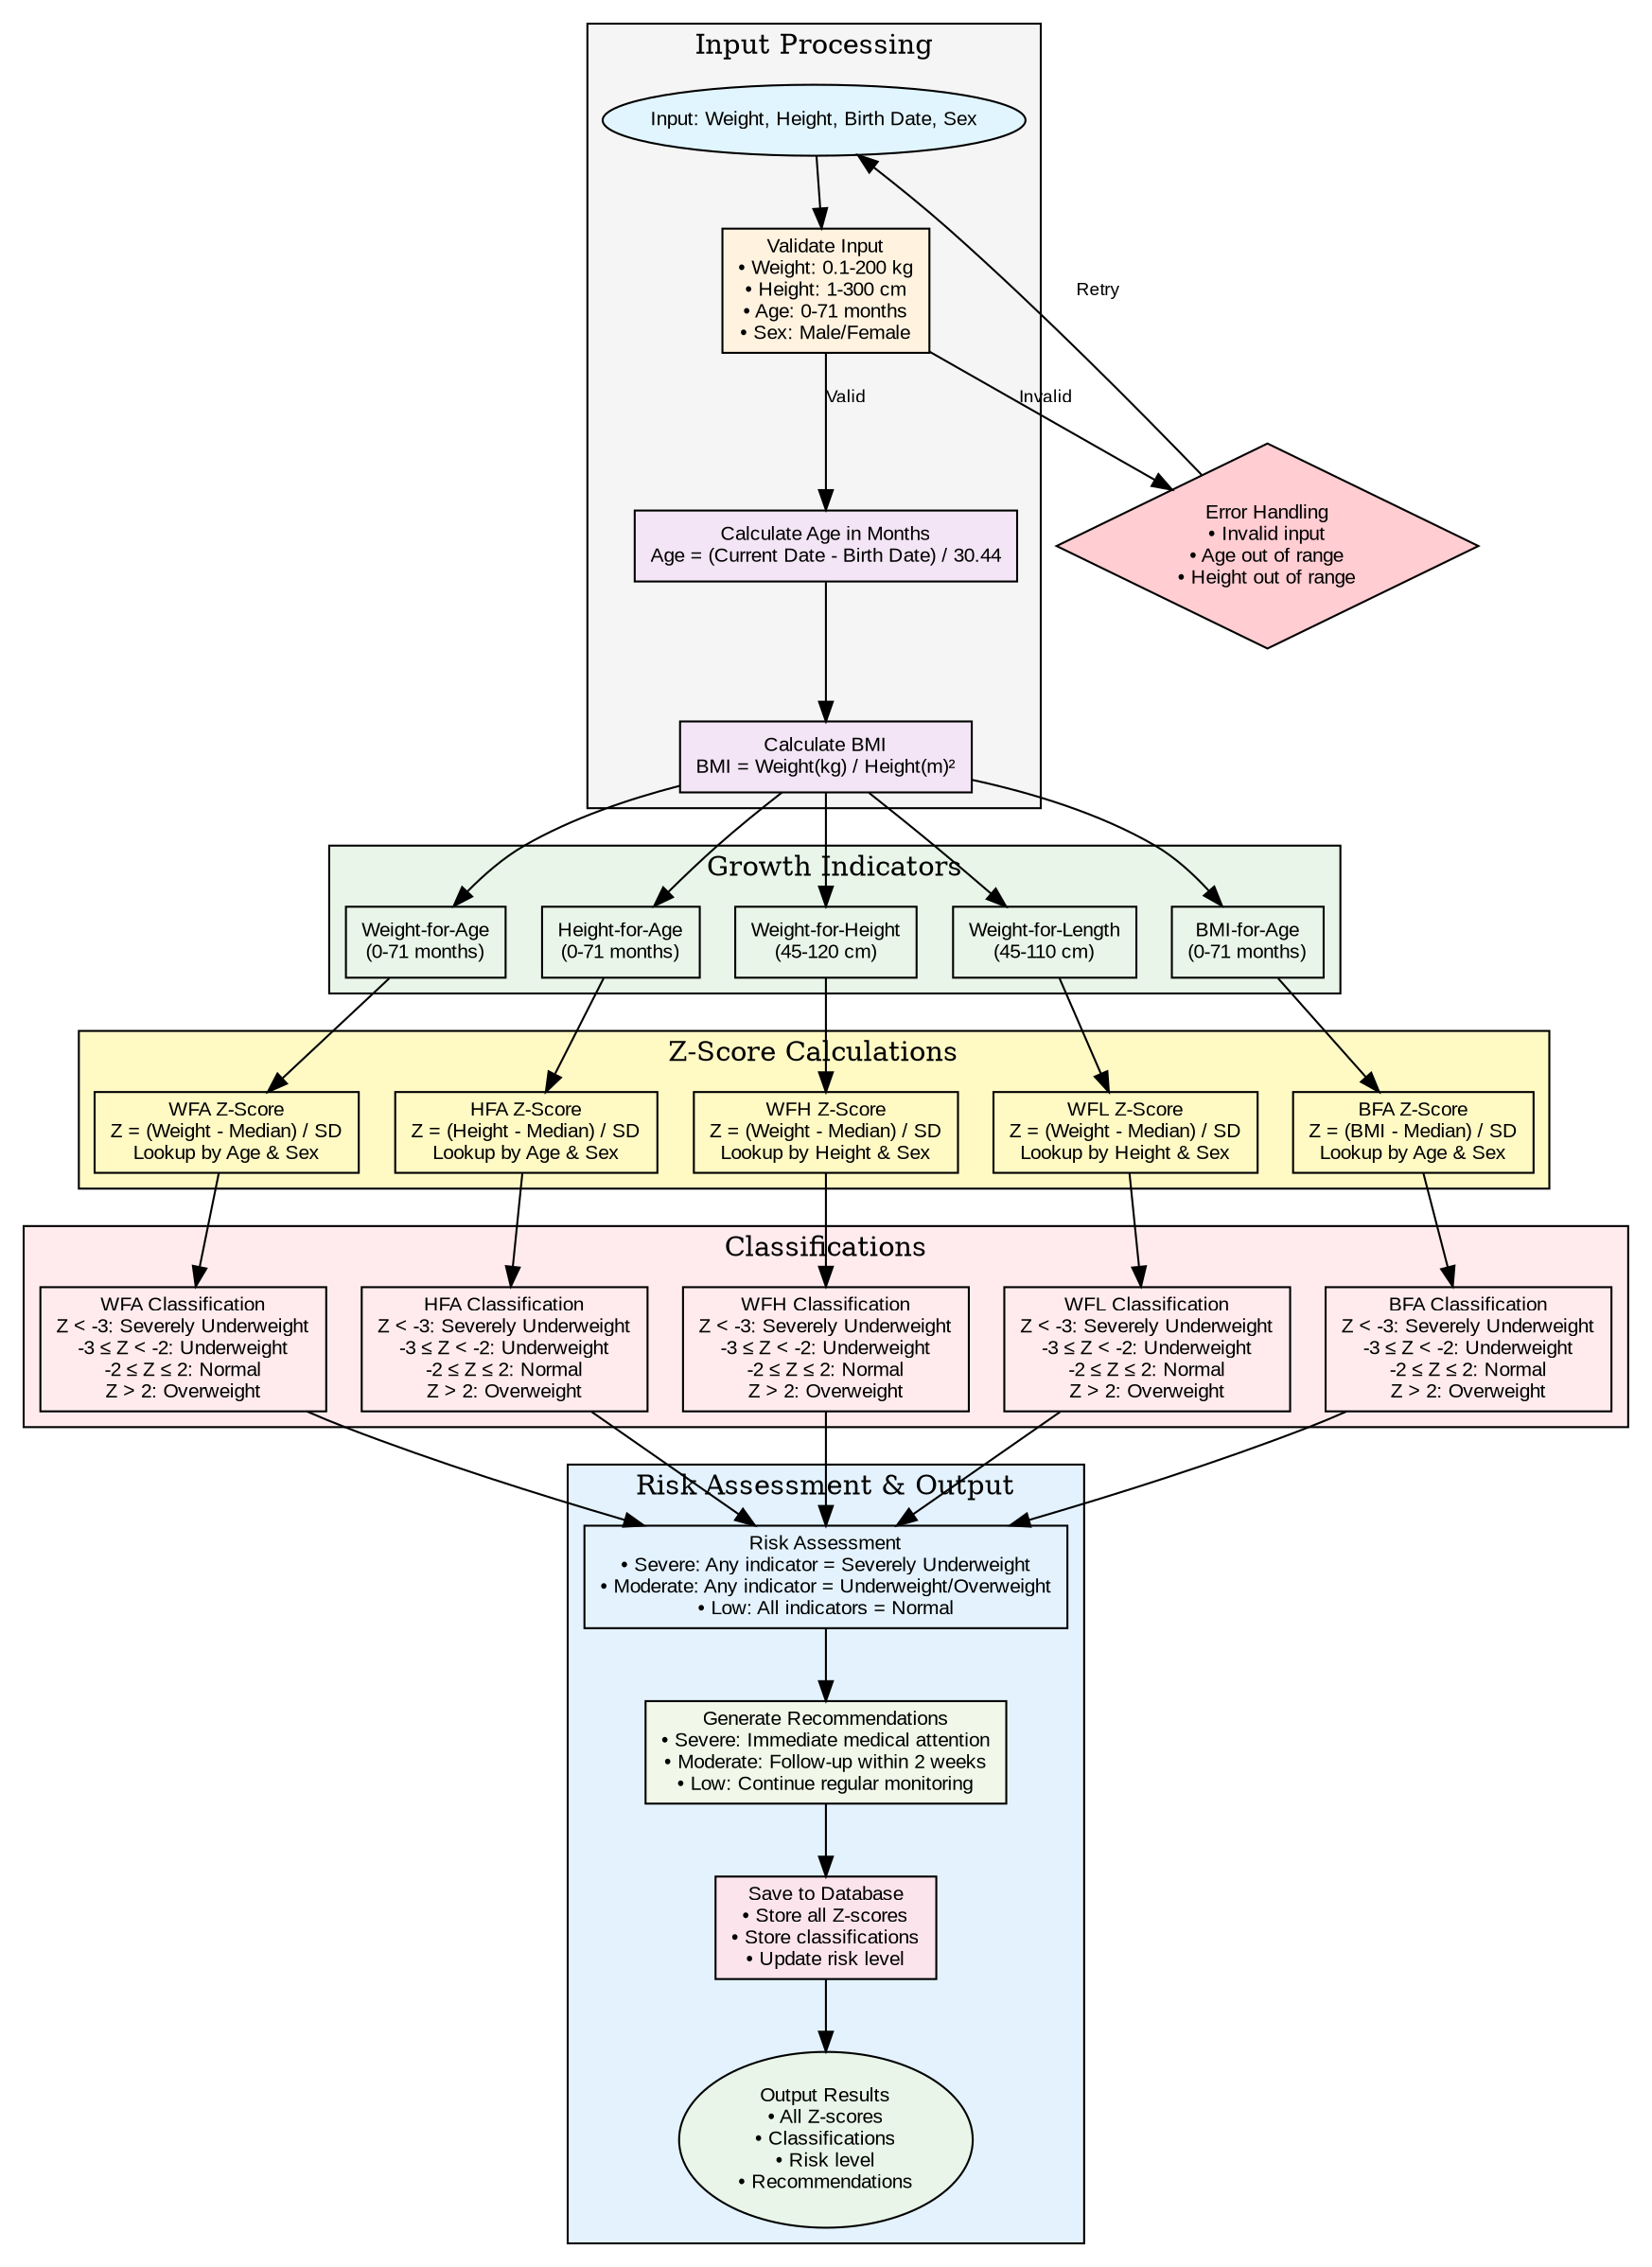 digraph WHOGrowthStandardsDecisionTree {
    // Graph styling
    rankdir=TB;
    node [shape=box, style=filled, fontname="Arial", fontsize=10];
    edge [fontname="Arial", fontsize=9];
    
    // Start node
    start [label="Input: Weight, Height, Birth Date, Sex", fillcolor="#e1f5fe", shape=ellipse];
    
    // Validation nodes
    validate [label="Validate Input\n• Weight: 0.1-200 kg\n• Height: 1-300 cm\n• Age: 0-71 months\n• Sex: Male/Female", fillcolor="#fff3e0"];
    
    // Age calculation
    calcAge [label="Calculate Age in Months\nAge = (Current Date - Birth Date) / 30.44", fillcolor="#f3e5f5"];
    
    // BMI calculation
    calcBMI [label="Calculate BMI\nBMI = Weight(kg) / Height(m)²", fillcolor="#f3e5f5"];
    
    // Main decision branches
    wfa [label="Weight-for-Age\n(0-71 months)", fillcolor="#e8f5e8"];
    hfa [label="Height-for-Age\n(0-71 months)", fillcolor="#e8f5e8"];
    wfh [label="Weight-for-Height\n(45-120 cm)", fillcolor="#e8f5e8"];
    wfl [label="Weight-for-Length\n(45-110 cm)", fillcolor="#e8f5e8"];
    bfa [label="BMI-for-Age\n(0-71 months)", fillcolor="#e8f5e8"];
    
    // Z-score calculation nodes
    wfaCalc [label="WFA Z-Score\nZ = (Weight - Median) / SD\nLookup by Age & Sex", fillcolor="#fff9c4"];
    hfaCalc [label="HFA Z-Score\nZ = (Height - Median) / SD\nLookup by Age & Sex", fillcolor="#fff9c4"];
    wfhCalc [label="WFH Z-Score\nZ = (Weight - Median) / SD\nLookup by Height & Sex", fillcolor="#fff9c4"];
    wflCalc [label="WFL Z-Score\nZ = (Weight - Median) / SD\nLookup by Height & Sex", fillcolor="#fff9c4"];
    bfaCalc [label="BFA Z-Score\nZ = (BMI - Median) / SD\nLookup by Age & Sex", fillcolor="#fff9c4"];
    
    // Classification decision nodes
    wfaClass [label="WFA Classification\nZ < -3: Severely Underweight\n-3 ≤ Z < -2: Underweight\n-2 ≤ Z ≤ 2: Normal\nZ > 2: Overweight", fillcolor="#ffebee"];
    hfaClass [label="HFA Classification\nZ < -3: Severely Underweight\n-3 ≤ Z < -2: Underweight\n-2 ≤ Z ≤ 2: Normal\nZ > 2: Overweight", fillcolor="#ffebee"];
    wfhClass [label="WFH Classification\nZ < -3: Severely Underweight\n-3 ≤ Z < -2: Underweight\n-2 ≤ Z ≤ 2: Normal\nZ > 2: Overweight", fillcolor="#ffebee"];
    wflClass [label="WFL Classification\nZ < -3: Severely Underweight\n-3 ≤ Z < -2: Underweight\n-2 ≤ Z ≤ 2: Normal\nZ > 2: Overweight", fillcolor="#ffebee"];
    bfaClass [label="BFA Classification\nZ < -3: Severely Underweight\n-3 ≤ Z < -2: Underweight\n-2 ≤ Z ≤ 2: Normal\nZ > 2: Overweight", fillcolor="#ffebee"];
    
    // Risk assessment
    riskAssess [label="Risk Assessment\n• Severe: Any indicator = Severely Underweight\n• Moderate: Any indicator = Underweight/Overweight\n• Low: All indicators = Normal", fillcolor="#e3f2fd"];
    
    // Recommendations
    recommendations [label="Generate Recommendations\n• Severe: Immediate medical attention\n• Moderate: Follow-up within 2 weeks\n• Low: Continue regular monitoring", fillcolor="#f1f8e9"];
    
    // Database storage
    saveDB [label="Save to Database\n• Store all Z-scores\n• Store classifications\n• Update risk level", fillcolor="#fce4ec"];
    
    // Final output
    output [label="Output Results\n• All Z-scores\n• Classifications\n• Risk level\n• Recommendations", fillcolor="#e8f5e8", shape=ellipse];
    
    // Error handling
    error [label="Error Handling\n• Invalid input\n• Age out of range\n• Height out of range", fillcolor="#ffcdd2", shape=diamond];
    
    // Flow connections
    start -> validate;
    validate -> calcAge [label="Valid"];
    validate -> error [label="Invalid"];
    
    calcAge -> calcBMI;
    calcBMI -> wfa;
    calcBMI -> hfa;
    calcBMI -> wfh;
    calcBMI -> wfl;
    calcBMI -> bfa;
    
    wfa -> wfaCalc;
    hfa -> hfaCalc;
    wfh -> wfhCalc;
    wfl -> wflCalc;
    bfa -> bfaCalc;
    
    wfaCalc -> wfaClass;
    hfaCalc -> hfaClass;
    wfhCalc -> wfhClass;
    wflCalc -> wflClass;
    bfaCalc -> bfaClass;
    
    wfaClass -> riskAssess;
    hfaClass -> riskAssess;
    wfhClass -> riskAssess;
    wflClass -> riskAssess;
    bfaClass -> riskAssess;
    
    riskAssess -> recommendations;
    recommendations -> saveDB;
    saveDB -> output;
    
    // Error flow
    error -> start [label="Retry"];
    
    // Styling for different types of nodes
    subgraph cluster_input {
        label="Input Processing";
        style=filled;
        fillcolor="#f5f5f5";
        start; validate; calcAge; calcBMI;
    }
    
    subgraph cluster_indicators {
        label="Growth Indicators";
        style=filled;
        fillcolor="#e8f5e8";
        wfa; hfa; wfh; wfl; bfa;
    }
    
    subgraph cluster_calculations {
        label="Z-Score Calculations";
        style=filled;
        fillcolor="#fff9c4";
        wfaCalc; hfaCalc; wfhCalc; wflCalc; bfaCalc;
    }
    
    subgraph cluster_classifications {
        label="Classifications";
        style=filled;
        fillcolor="#ffebee";
        wfaClass; hfaClass; wfhClass; wflClass; bfaClass;
    }
    
    subgraph cluster_assessment {
        label="Risk Assessment & Output";
        style=filled;
        fillcolor="#e3f2fd";
        riskAssess; recommendations; saveDB; output;
    }
}

